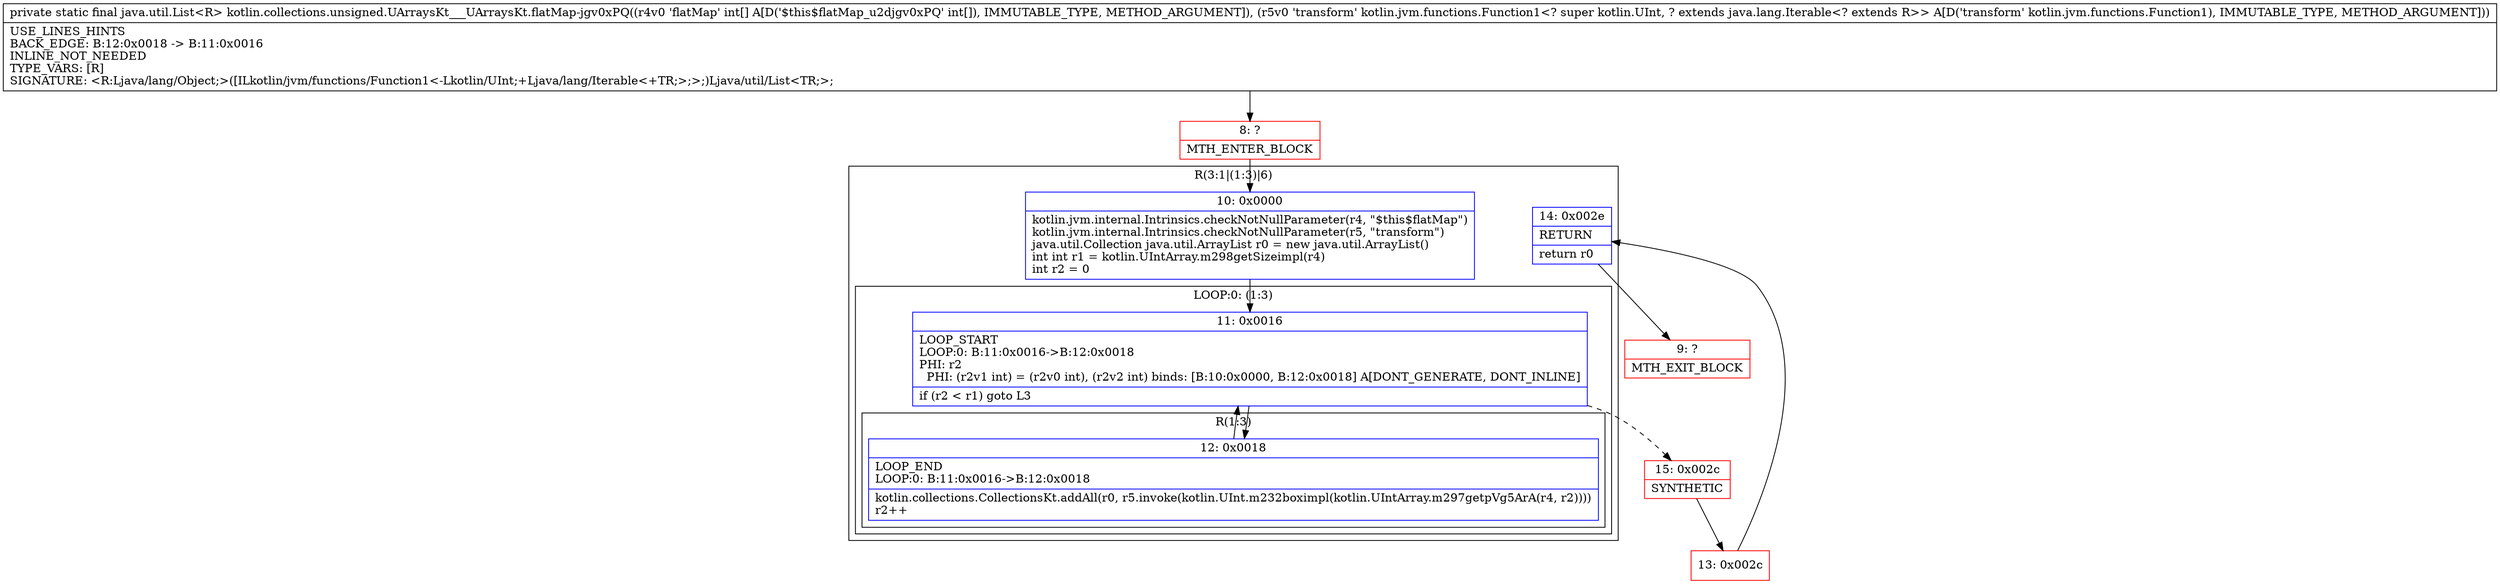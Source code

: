 digraph "CFG forkotlin.collections.unsigned.UArraysKt___UArraysKt.flatMap\-jgv0xPQ([ILkotlin\/jvm\/functions\/Function1;)Ljava\/util\/List;" {
subgraph cluster_Region_970054106 {
label = "R(3:1|(1:3)|6)";
node [shape=record,color=blue];
Node_10 [shape=record,label="{10\:\ 0x0000|kotlin.jvm.internal.Intrinsics.checkNotNullParameter(r4, \"$this$flatMap\")\lkotlin.jvm.internal.Intrinsics.checkNotNullParameter(r5, \"transform\")\ljava.util.Collection java.util.ArrayList r0 = new java.util.ArrayList()\lint int r1 = kotlin.UIntArray.m298getSizeimpl(r4)\lint r2 = 0\l}"];
subgraph cluster_LoopRegion_124947262 {
label = "LOOP:0: (1:3)";
node [shape=record,color=blue];
Node_11 [shape=record,label="{11\:\ 0x0016|LOOP_START\lLOOP:0: B:11:0x0016\-\>B:12:0x0018\lPHI: r2 \l  PHI: (r2v1 int) = (r2v0 int), (r2v2 int) binds: [B:10:0x0000, B:12:0x0018] A[DONT_GENERATE, DONT_INLINE]\l|if (r2 \< r1) goto L3\l}"];
subgraph cluster_Region_1104010639 {
label = "R(1:3)";
node [shape=record,color=blue];
Node_12 [shape=record,label="{12\:\ 0x0018|LOOP_END\lLOOP:0: B:11:0x0016\-\>B:12:0x0018\l|kotlin.collections.CollectionsKt.addAll(r0, r5.invoke(kotlin.UInt.m232boximpl(kotlin.UIntArray.m297getpVg5ArA(r4, r2))))\lr2++\l}"];
}
}
Node_14 [shape=record,label="{14\:\ 0x002e|RETURN\l|return r0\l}"];
}
Node_8 [shape=record,color=red,label="{8\:\ ?|MTH_ENTER_BLOCK\l}"];
Node_15 [shape=record,color=red,label="{15\:\ 0x002c|SYNTHETIC\l}"];
Node_13 [shape=record,color=red,label="{13\:\ 0x002c}"];
Node_9 [shape=record,color=red,label="{9\:\ ?|MTH_EXIT_BLOCK\l}"];
MethodNode[shape=record,label="{private static final java.util.List\<R\> kotlin.collections.unsigned.UArraysKt___UArraysKt.flatMap\-jgv0xPQ((r4v0 'flatMap' int[] A[D('$this$flatMap_u2djgv0xPQ' int[]), IMMUTABLE_TYPE, METHOD_ARGUMENT]), (r5v0 'transform' kotlin.jvm.functions.Function1\<? super kotlin.UInt, ? extends java.lang.Iterable\<? extends R\>\> A[D('transform' kotlin.jvm.functions.Function1), IMMUTABLE_TYPE, METHOD_ARGUMENT]))  | USE_LINES_HINTS\lBACK_EDGE: B:12:0x0018 \-\> B:11:0x0016\lINLINE_NOT_NEEDED\lTYPE_VARS: [R]\lSIGNATURE: \<R:Ljava\/lang\/Object;\>([ILkotlin\/jvm\/functions\/Function1\<\-Lkotlin\/UInt;+Ljava\/lang\/Iterable\<+TR;\>;\>;)Ljava\/util\/List\<TR;\>;\l}"];
MethodNode -> Node_8;Node_10 -> Node_11;
Node_11 -> Node_12;
Node_11 -> Node_15[style=dashed];
Node_12 -> Node_11;
Node_14 -> Node_9;
Node_8 -> Node_10;
Node_15 -> Node_13;
Node_13 -> Node_14;
}

